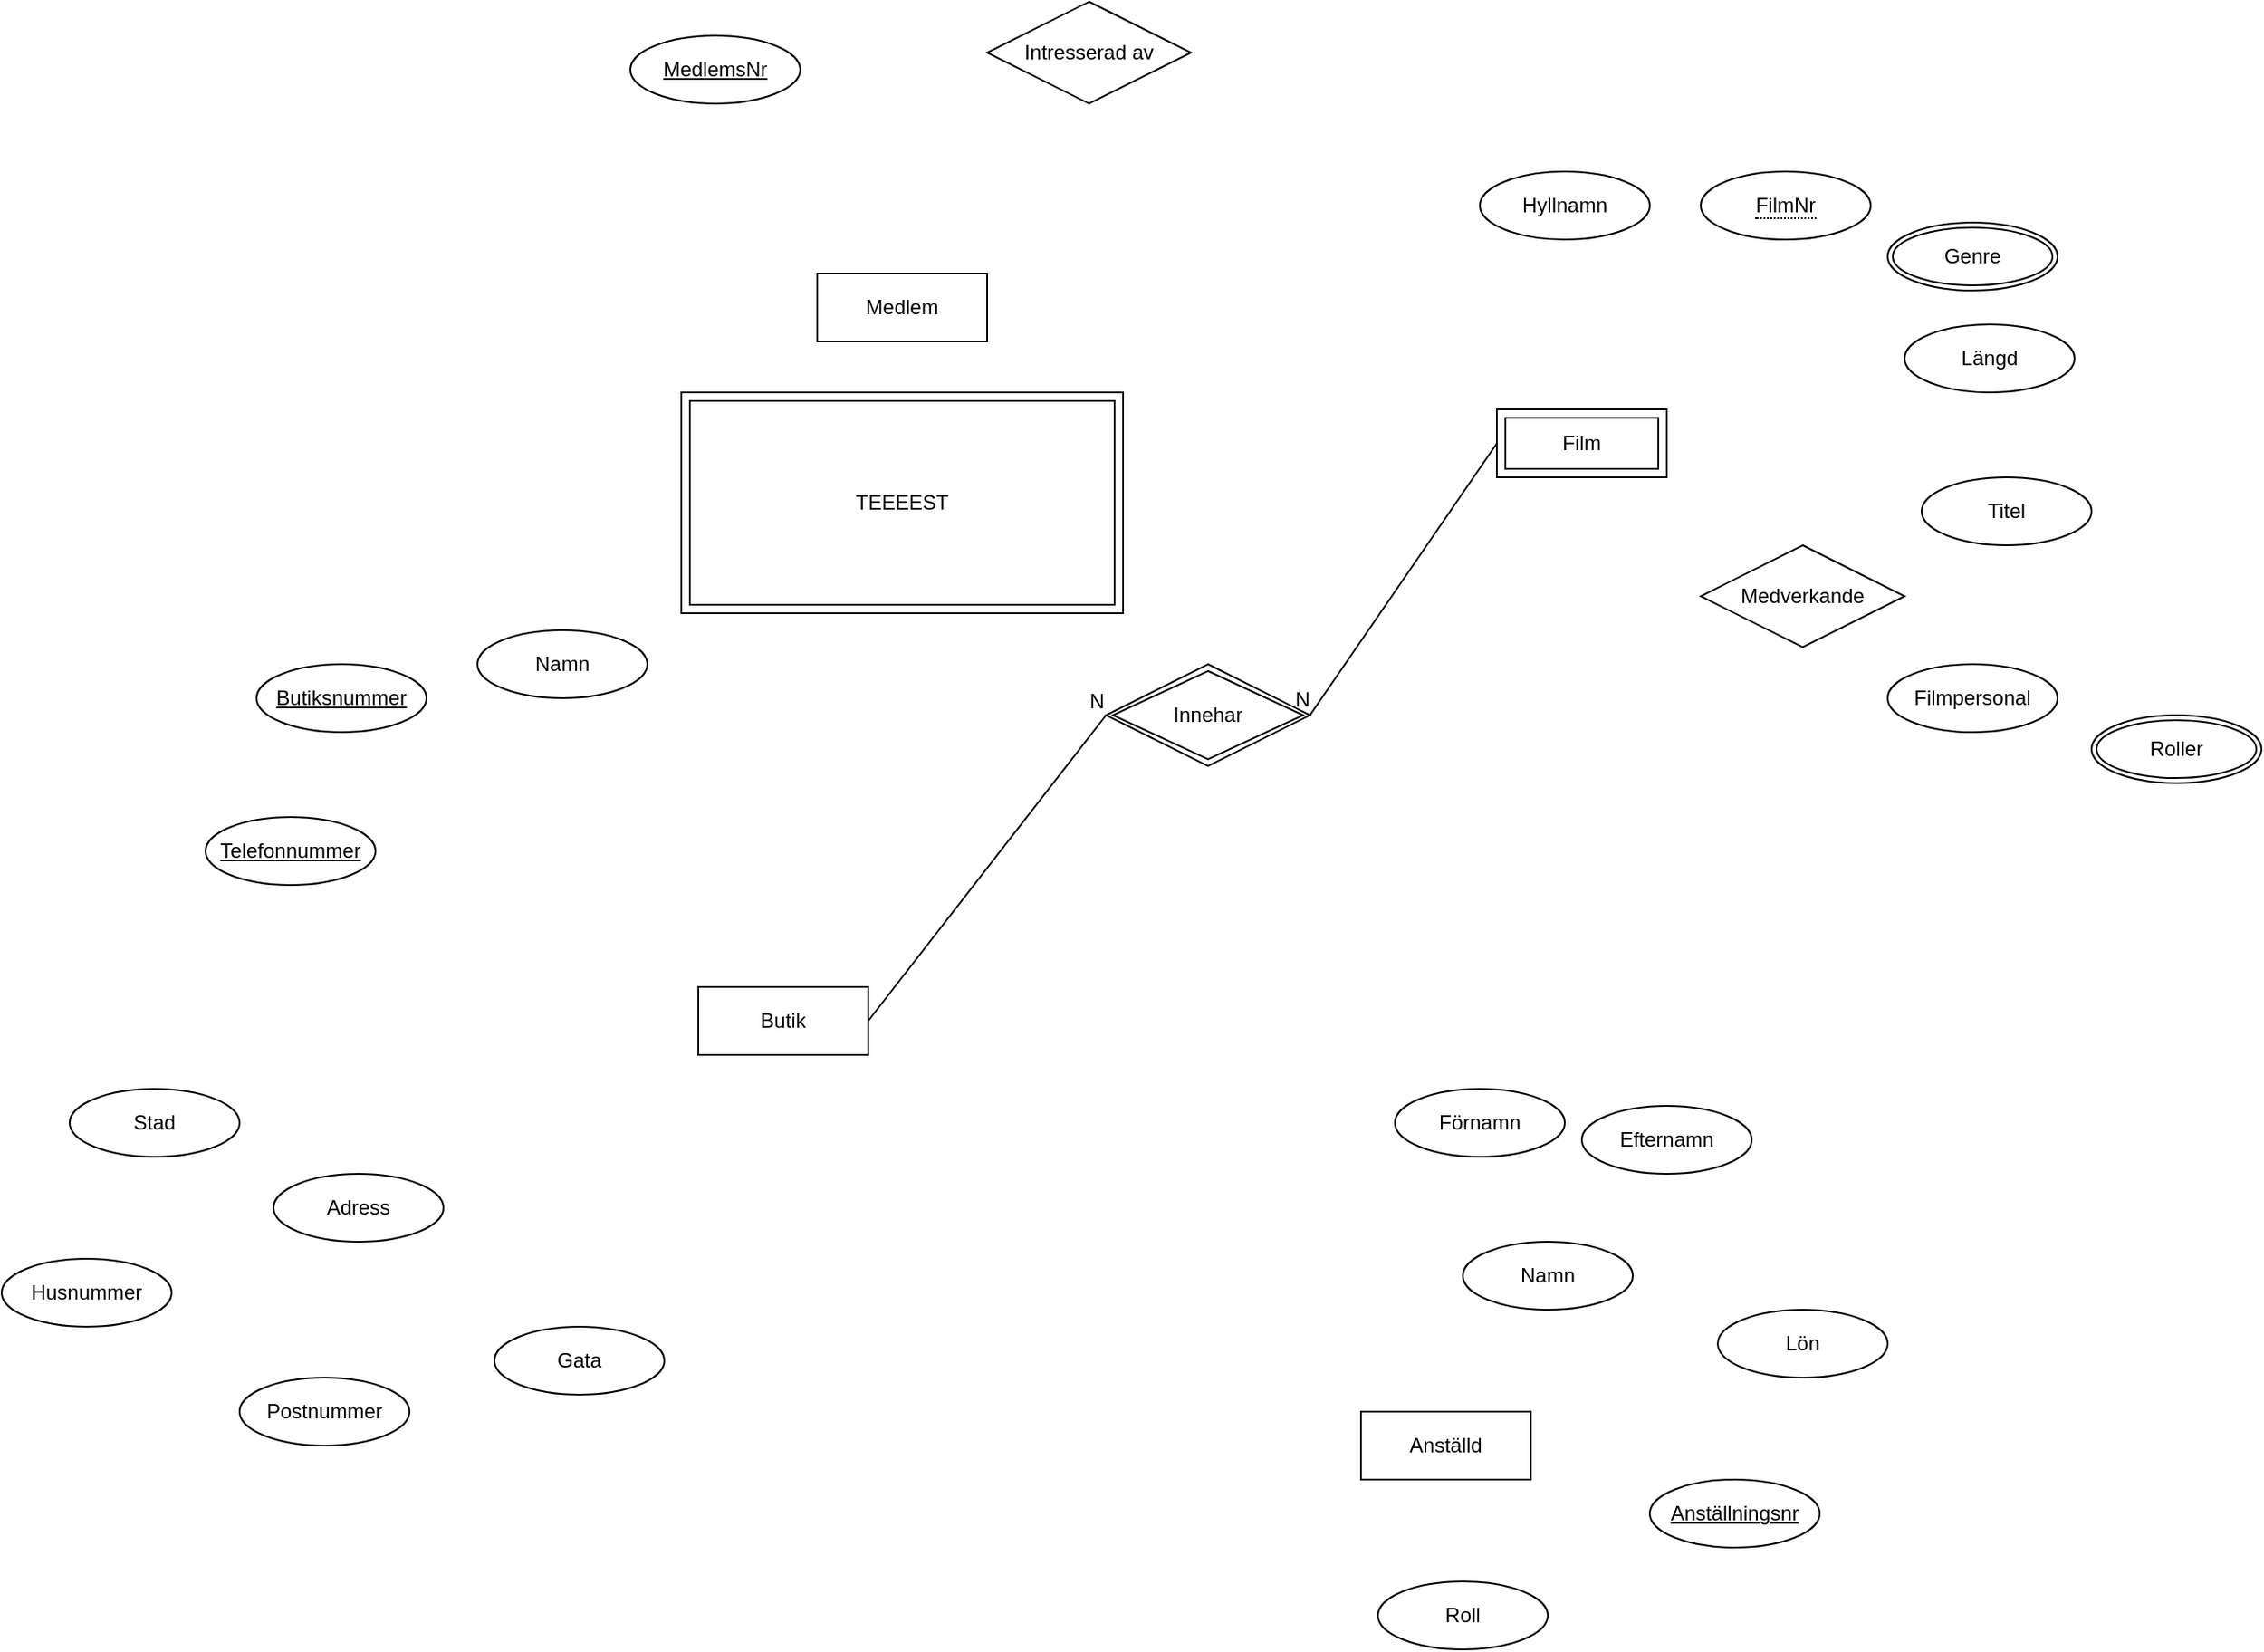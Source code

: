 <mxfile>
    <diagram id="oaxqC9Z0qp0wBgxF9rxI" name="Page-1">
        <mxGraphModel dx="2066" dy="2007" grid="1" gridSize="10" guides="1" tooltips="1" connect="1" arrows="1" fold="1" page="1" pageScale="1" pageWidth="850" pageHeight="1100" math="0" shadow="0">
            <root>
                <mxCell id="0"/>
                <mxCell id="1" parent="0"/>
                <mxCell id="2" value="Butik" style="whiteSpace=wrap;html=1;align=center;" parent="1" vertex="1">
                    <mxGeometry x="400" y="320" width="100" height="40" as="geometry"/>
                </mxCell>
                <mxCell id="3" value="Adress" style="ellipse;whiteSpace=wrap;html=1;align=center;" parent="1" vertex="1">
                    <mxGeometry x="150" y="430" width="100" height="40" as="geometry"/>
                </mxCell>
                <mxCell id="4" value="Telefonnummer" style="ellipse;whiteSpace=wrap;html=1;align=center;fontStyle=4;" parent="1" vertex="1">
                    <mxGeometry x="110" y="220" width="100" height="40" as="geometry"/>
                </mxCell>
                <mxCell id="5" value="Stad" style="ellipse;whiteSpace=wrap;html=1;align=center;" parent="1" vertex="1">
                    <mxGeometry x="30" y="380" width="100" height="40" as="geometry"/>
                </mxCell>
                <mxCell id="6" value="Husnummer" style="ellipse;whiteSpace=wrap;html=1;align=center;" parent="1" vertex="1">
                    <mxGeometry x="-10" y="480" width="100" height="40" as="geometry"/>
                </mxCell>
                <mxCell id="7" value="Postnummer" style="ellipse;whiteSpace=wrap;html=1;align=center;" parent="1" vertex="1">
                    <mxGeometry x="130" y="550" width="100" height="40" as="geometry"/>
                </mxCell>
                <mxCell id="8" value="Gata" style="ellipse;whiteSpace=wrap;html=1;align=center;" parent="1" vertex="1">
                    <mxGeometry x="280" y="520" width="100" height="40" as="geometry"/>
                </mxCell>
                <mxCell id="9" value="Butiksnummer" style="ellipse;whiteSpace=wrap;html=1;align=center;fontStyle=4;" parent="1" vertex="1">
                    <mxGeometry x="140" y="130" width="100" height="40" as="geometry"/>
                </mxCell>
                <mxCell id="10" value="Namn" style="ellipse;whiteSpace=wrap;html=1;align=center;" parent="1" vertex="1">
                    <mxGeometry x="270" y="110" width="100" height="40" as="geometry"/>
                </mxCell>
                <mxCell id="11" value="Namn" style="ellipse;whiteSpace=wrap;html=1;align=center;" parent="1" vertex="1">
                    <mxGeometry x="850" y="470" width="100" height="40" as="geometry"/>
                </mxCell>
                <mxCell id="13" value="Lön" style="ellipse;whiteSpace=wrap;html=1;align=center;" parent="1" vertex="1">
                    <mxGeometry x="1000" y="510" width="100" height="40" as="geometry"/>
                </mxCell>
                <mxCell id="15" value="Anställd" style="whiteSpace=wrap;html=1;align=center;" parent="1" vertex="1">
                    <mxGeometry x="790" y="570" width="100" height="40" as="geometry"/>
                </mxCell>
                <mxCell id="16" value="Anställningsnr" style="ellipse;whiteSpace=wrap;html=1;align=center;fontStyle=4;" parent="1" vertex="1">
                    <mxGeometry x="960" y="610" width="100" height="40" as="geometry"/>
                </mxCell>
                <mxCell id="18" value="Roll" style="ellipse;whiteSpace=wrap;html=1;align=center;" parent="1" vertex="1">
                    <mxGeometry x="800" y="670" width="100" height="40" as="geometry"/>
                </mxCell>
                <mxCell id="19" value="Förnamn" style="ellipse;whiteSpace=wrap;html=1;align=center;" parent="1" vertex="1">
                    <mxGeometry x="810" y="380" width="100" height="40" as="geometry"/>
                </mxCell>
                <mxCell id="20" value="Efternamn" style="ellipse;whiteSpace=wrap;html=1;align=center;" parent="1" vertex="1">
                    <mxGeometry x="920" y="390" width="100" height="40" as="geometry"/>
                </mxCell>
                <mxCell id="22" value="MedlemsNr" style="ellipse;whiteSpace=wrap;html=1;align=center;fontStyle=4;" parent="1" vertex="1">
                    <mxGeometry x="360" y="-240" width="100" height="40" as="geometry"/>
                </mxCell>
                <mxCell id="23" value="Intresserad av" style="shape=rhombus;perimeter=rhombusPerimeter;whiteSpace=wrap;html=1;align=center;" parent="1" vertex="1">
                    <mxGeometry x="570" y="-260" width="120" height="60" as="geometry"/>
                </mxCell>
                <mxCell id="26" value="Längd" style="ellipse;whiteSpace=wrap;html=1;align=center;" parent="1" vertex="1">
                    <mxGeometry x="1110" y="-70" width="100" height="40" as="geometry"/>
                </mxCell>
                <mxCell id="27" value="Titel" style="ellipse;whiteSpace=wrap;html=1;align=center;" parent="1" vertex="1">
                    <mxGeometry x="1120" y="20" width="100" height="40" as="geometry"/>
                </mxCell>
                <mxCell id="29" value="Filmpersonal" style="ellipse;whiteSpace=wrap;html=1;align=center;" parent="1" vertex="1">
                    <mxGeometry x="1100" y="130" width="100" height="40" as="geometry"/>
                </mxCell>
                <mxCell id="32" value="Medlem" style="whiteSpace=wrap;html=1;align=center;" parent="1" vertex="1">
                    <mxGeometry x="470" y="-100" width="100" height="40" as="geometry"/>
                </mxCell>
                <mxCell id="33" value="Film" style="shape=ext;margin=3;double=1;whiteSpace=wrap;html=1;align=center;" parent="1" vertex="1">
                    <mxGeometry x="870" y="-20" width="100" height="40" as="geometry"/>
                </mxCell>
                <mxCell id="34" value="&lt;span style=&quot;border-bottom: 1px dotted&quot;&gt;FilmNr&lt;/span&gt;" style="ellipse;whiteSpace=wrap;html=1;align=center;" parent="1" vertex="1">
                    <mxGeometry x="990" y="-160" width="100" height="40" as="geometry"/>
                </mxCell>
                <mxCell id="35" value="Innehar" style="shape=rhombus;double=1;perimeter=rhombusPerimeter;whiteSpace=wrap;html=1;align=center;" parent="1" vertex="1">
                    <mxGeometry x="640" y="130" width="120" height="60" as="geometry"/>
                </mxCell>
                <mxCell id="36" value="" style="endArrow=none;html=1;rounded=0;exitX=0;exitY=0.5;exitDx=0;exitDy=0;entryX=1;entryY=0.5;entryDx=0;entryDy=0;" parent="1" source="33" target="35" edge="1">
                    <mxGeometry relative="1" as="geometry">
                        <mxPoint x="620" y="160" as="sourcePoint"/>
                        <mxPoint x="780" y="160" as="targetPoint"/>
                    </mxGeometry>
                </mxCell>
                <mxCell id="37" value="N" style="resizable=0;html=1;align=right;verticalAlign=bottom;" parent="36" connectable="0" vertex="1">
                    <mxGeometry x="1" relative="1" as="geometry"/>
                </mxCell>
                <mxCell id="38" value="" style="endArrow=none;html=1;rounded=0;exitX=1;exitY=0.5;exitDx=0;exitDy=0;entryX=0;entryY=0.5;entryDx=0;entryDy=0;" parent="1" source="2" target="35" edge="1">
                    <mxGeometry relative="1" as="geometry">
                        <mxPoint x="620" y="160" as="sourcePoint"/>
                        <mxPoint x="780" y="160" as="targetPoint"/>
                    </mxGeometry>
                </mxCell>
                <mxCell id="39" value="N" style="resizable=0;html=1;align=right;verticalAlign=bottom;" parent="38" connectable="0" vertex="1">
                    <mxGeometry x="1" relative="1" as="geometry"/>
                </mxCell>
                <mxCell id="41" value="Hyllnamn" style="ellipse;whiteSpace=wrap;html=1;align=center;" parent="1" vertex="1">
                    <mxGeometry x="860" y="-160" width="100" height="40" as="geometry"/>
                </mxCell>
                <mxCell id="47" value="Genre" style="ellipse;shape=doubleEllipse;margin=3;whiteSpace=wrap;html=1;align=center;" parent="1" vertex="1">
                    <mxGeometry x="1100" y="-130" width="100" height="40" as="geometry"/>
                </mxCell>
                <mxCell id="48" value="Medverkande" style="shape=rhombus;perimeter=rhombusPerimeter;whiteSpace=wrap;html=1;align=center;" parent="1" vertex="1">
                    <mxGeometry x="990" y="60" width="120" height="60" as="geometry"/>
                </mxCell>
                <mxCell id="49" value="Roller" style="ellipse;shape=doubleEllipse;margin=3;whiteSpace=wrap;html=1;align=center;" parent="1" vertex="1">
                    <mxGeometry x="1220" y="160" width="100" height="40" as="geometry"/>
                </mxCell>
                <mxCell id="50" value="TEEEEST" style="shape=ext;margin=3;double=1;whiteSpace=wrap;html=1;align=center;" vertex="1" parent="1">
                    <mxGeometry x="390" y="-30" width="260" height="130" as="geometry"/>
                </mxCell>
            </root>
        </mxGraphModel>
    </diagram>
</mxfile>